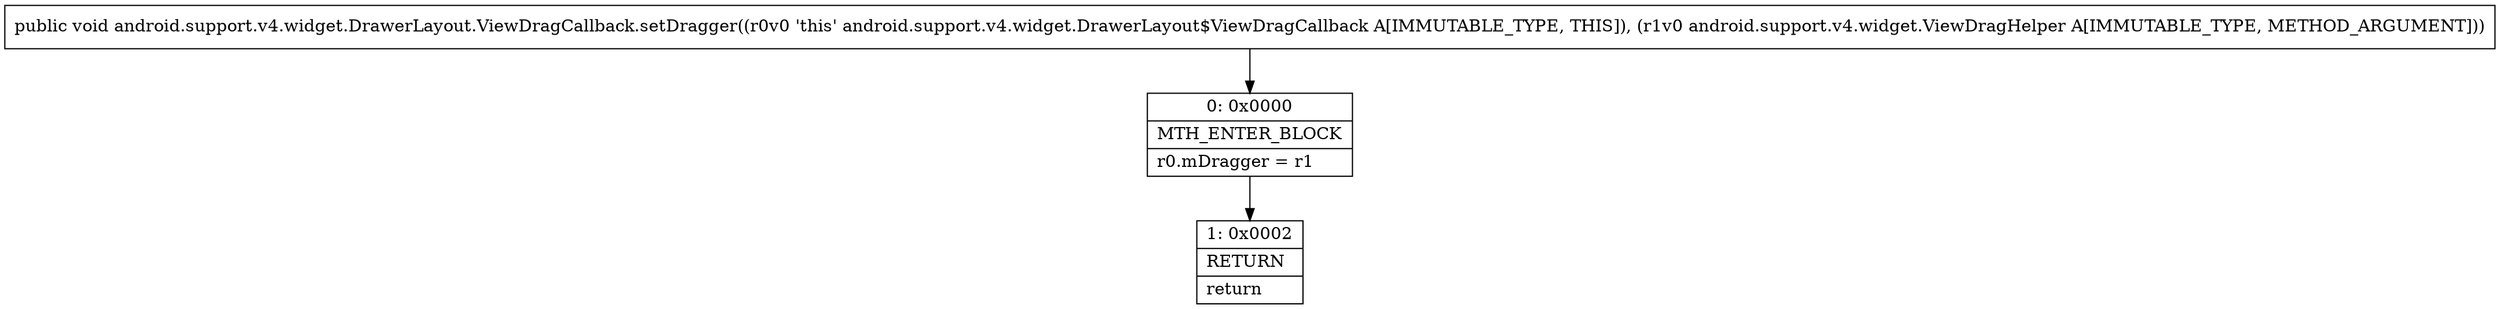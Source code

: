 digraph "CFG forandroid.support.v4.widget.DrawerLayout.ViewDragCallback.setDragger(Landroid\/support\/v4\/widget\/ViewDragHelper;)V" {
Node_0 [shape=record,label="{0\:\ 0x0000|MTH_ENTER_BLOCK\l|r0.mDragger = r1\l}"];
Node_1 [shape=record,label="{1\:\ 0x0002|RETURN\l|return\l}"];
MethodNode[shape=record,label="{public void android.support.v4.widget.DrawerLayout.ViewDragCallback.setDragger((r0v0 'this' android.support.v4.widget.DrawerLayout$ViewDragCallback A[IMMUTABLE_TYPE, THIS]), (r1v0 android.support.v4.widget.ViewDragHelper A[IMMUTABLE_TYPE, METHOD_ARGUMENT])) }"];
MethodNode -> Node_0;
Node_0 -> Node_1;
}

